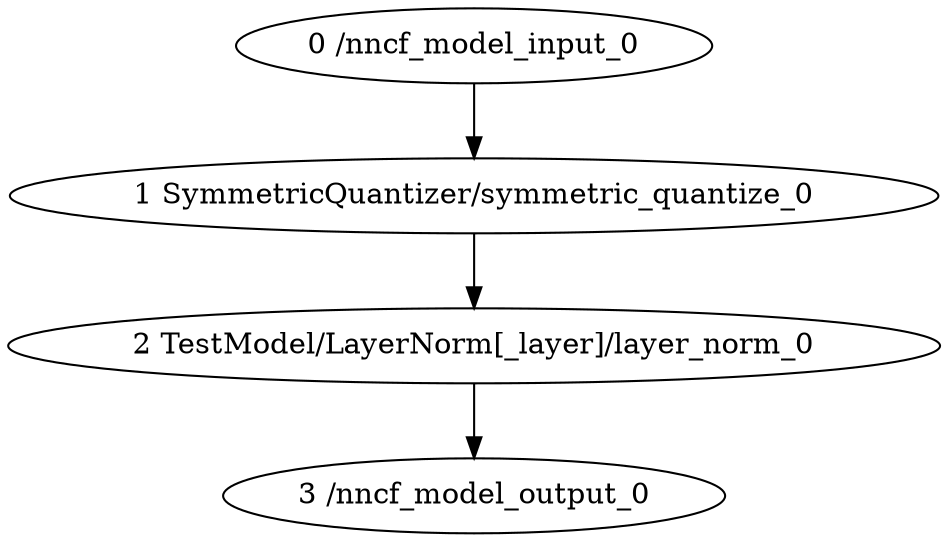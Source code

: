 strict digraph  {
"0 /nncf_model_input_0" [id=0, type=nncf_model_input];
"1 SymmetricQuantizer/symmetric_quantize_0" [id=1, type=symmetric_quantize];
"2 TestModel/LayerNorm[_layer]/layer_norm_0" [id=2, type=layer_norm];
"3 /nncf_model_output_0" [id=3, type=nncf_model_output];
"0 /nncf_model_input_0" -> "1 SymmetricQuantizer/symmetric_quantize_0";
"1 SymmetricQuantizer/symmetric_quantize_0" -> "2 TestModel/LayerNorm[_layer]/layer_norm_0";
"2 TestModel/LayerNorm[_layer]/layer_norm_0" -> "3 /nncf_model_output_0";
}
